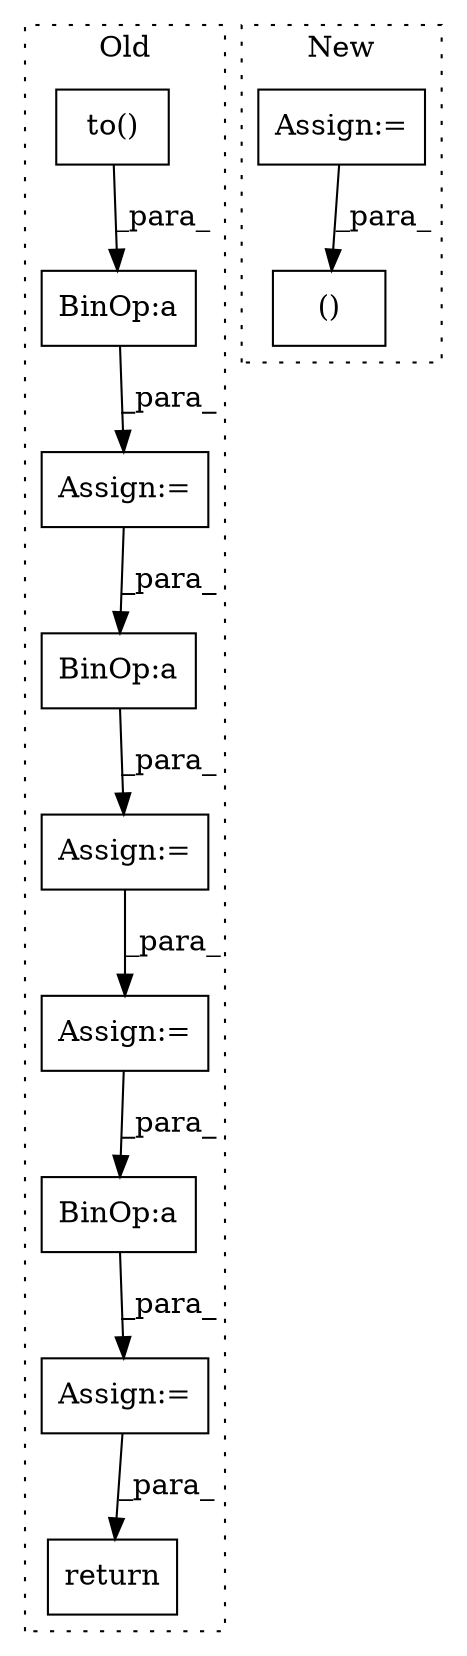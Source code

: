 digraph G {
subgraph cluster0 {
1 [label="to()" a="75" s="4508,4541" l="22,1" shape="box"];
3 [label="Assign:=" a="68" s="4678" l="3" shape="box"];
4 [label="Assign:=" a="68" s="5521" l="3" shape="box"];
5 [label="Assign:=" a="68" s="4929" l="3" shape="box"];
6 [label="Assign:=" a="68" s="5610" l="3" shape="box"];
7 [label="return" a="93" s="5643" l="7" shape="box"];
8 [label="BinOp:a" a="82" s="5617" l="3" shape="box"];
10 [label="BinOp:a" a="82" s="4936" l="3" shape="box"];
11 [label="BinOp:a" a="82" s="4685" l="3" shape="box"];
label = "Old";
style="dotted";
}
subgraph cluster1 {
2 [label="()" a="54" s="5174" l="0" shape="box"];
9 [label="Assign:=" a="68" s="5058" l="3" shape="box"];
label = "New";
style="dotted";
}
1 -> 11 [label="_para_"];
3 -> 10 [label="_para_"];
4 -> 8 [label="_para_"];
5 -> 4 [label="_para_"];
6 -> 7 [label="_para_"];
8 -> 6 [label="_para_"];
9 -> 2 [label="_para_"];
10 -> 5 [label="_para_"];
11 -> 3 [label="_para_"];
}